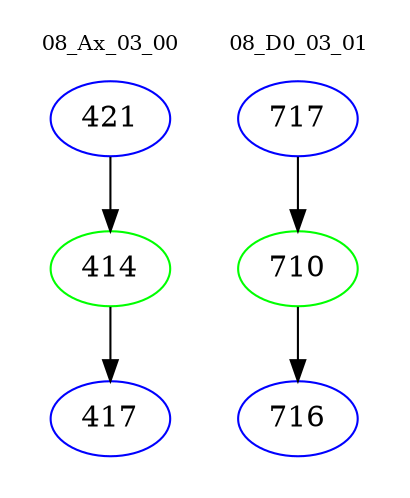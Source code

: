 digraph{
subgraph cluster_0 {
color = white
label = "08_Ax_03_00";
fontsize=10;
T0_421 [label="421", color="blue"]
T0_421 -> T0_414 [color="black"]
T0_414 [label="414", color="green"]
T0_414 -> T0_417 [color="black"]
T0_417 [label="417", color="blue"]
}
subgraph cluster_1 {
color = white
label = "08_D0_03_01";
fontsize=10;
T1_717 [label="717", color="blue"]
T1_717 -> T1_710 [color="black"]
T1_710 [label="710", color="green"]
T1_710 -> T1_716 [color="black"]
T1_716 [label="716", color="blue"]
}
}

